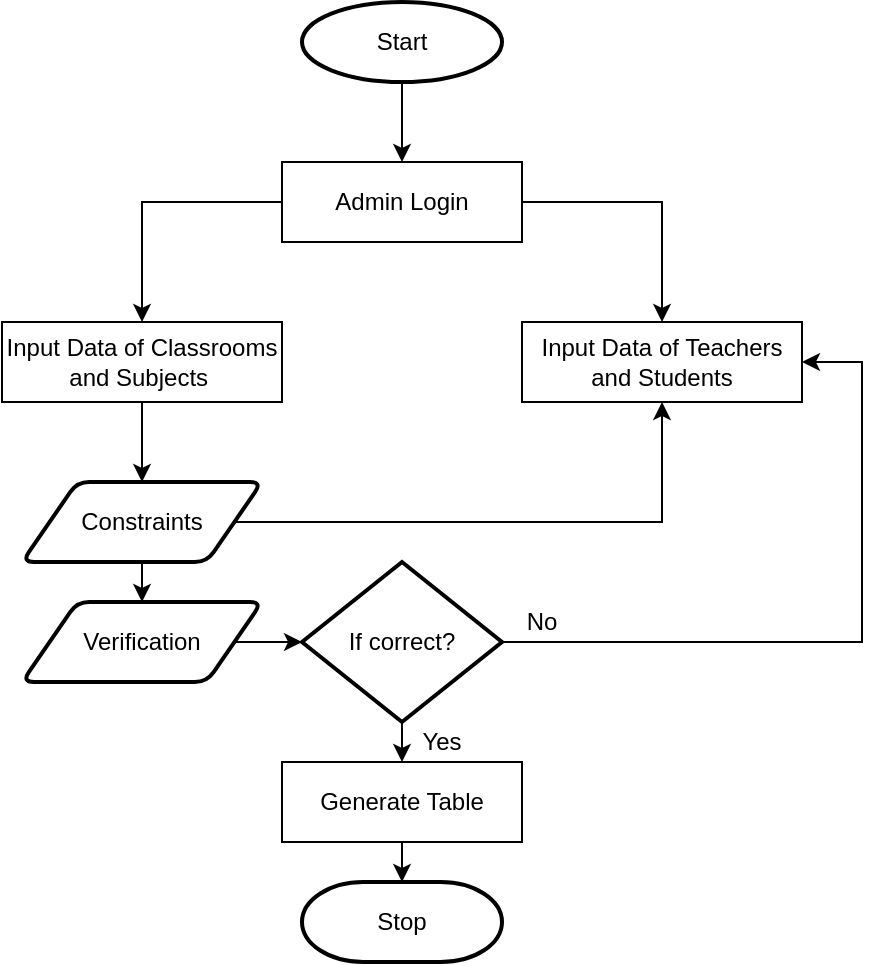 <mxfile version="12.9.7" type="github"><diagram id="C5RBs43oDa-KdzZeNtuy" name="Page-1"><mxGraphModel dx="716" dy="366" grid="1" gridSize="10" guides="1" tooltips="1" connect="1" arrows="1" fold="1" page="1" pageScale="1" pageWidth="827" pageHeight="1169" math="0" shadow="0"><root><mxCell id="WIyWlLk6GJQsqaUBKTNV-0"/><mxCell id="WIyWlLk6GJQsqaUBKTNV-1" parent="WIyWlLk6GJQsqaUBKTNV-0"/><mxCell id="lkXcq8OgRT18HvVuZhZ2-39" value="" style="edgeStyle=orthogonalEdgeStyle;rounded=0;orthogonalLoop=1;jettySize=auto;html=1;" edge="1" parent="WIyWlLk6GJQsqaUBKTNV-1" source="lkXcq8OgRT18HvVuZhZ2-37" target="lkXcq8OgRT18HvVuZhZ2-38"><mxGeometry relative="1" as="geometry"/></mxCell><mxCell id="lkXcq8OgRT18HvVuZhZ2-37" value="Start" style="strokeWidth=2;html=1;shape=mxgraph.flowchart.start_1;whiteSpace=wrap;" vertex="1" parent="WIyWlLk6GJQsqaUBKTNV-1"><mxGeometry x="290" y="400" width="100" height="40" as="geometry"/></mxCell><mxCell id="lkXcq8OgRT18HvVuZhZ2-38" value="Admin Login" style="rounded=0;whiteSpace=wrap;html=1;" vertex="1" parent="WIyWlLk6GJQsqaUBKTNV-1"><mxGeometry x="280" y="480" width="120" height="40" as="geometry"/></mxCell><mxCell id="lkXcq8OgRT18HvVuZhZ2-47" value="" style="edgeStyle=orthogonalEdgeStyle;rounded=0;orthogonalLoop=1;jettySize=auto;html=1;" edge="1" parent="WIyWlLk6GJQsqaUBKTNV-1" source="lkXcq8OgRT18HvVuZhZ2-40" target="lkXcq8OgRT18HvVuZhZ2-44"><mxGeometry relative="1" as="geometry"/></mxCell><mxCell id="lkXcq8OgRT18HvVuZhZ2-40" value="Input Data of Classrooms and Subjects&amp;nbsp;" style="rounded=0;whiteSpace=wrap;html=1;" vertex="1" parent="WIyWlLk6GJQsqaUBKTNV-1"><mxGeometry x="140" y="560" width="140" height="40" as="geometry"/></mxCell><mxCell id="lkXcq8OgRT18HvVuZhZ2-41" value="Input Data of Teachers and Students" style="rounded=0;whiteSpace=wrap;html=1;" vertex="1" parent="WIyWlLk6GJQsqaUBKTNV-1"><mxGeometry x="400" y="560" width="140" height="40" as="geometry"/></mxCell><mxCell id="lkXcq8OgRT18HvVuZhZ2-42" value="" style="endArrow=classic;html=1;exitX=1;exitY=0.5;exitDx=0;exitDy=0;entryX=0.5;entryY=0;entryDx=0;entryDy=0;rounded=0;" edge="1" parent="WIyWlLk6GJQsqaUBKTNV-1" source="lkXcq8OgRT18HvVuZhZ2-38" target="lkXcq8OgRT18HvVuZhZ2-41"><mxGeometry width="50" height="50" relative="1" as="geometry"><mxPoint x="380" y="550" as="sourcePoint"/><mxPoint x="430" y="500" as="targetPoint"/><Array as="points"><mxPoint x="470" y="500"/></Array></mxGeometry></mxCell><mxCell id="lkXcq8OgRT18HvVuZhZ2-43" value="" style="endArrow=classic;html=1;exitX=0;exitY=0.5;exitDx=0;exitDy=0;entryX=0.5;entryY=0;entryDx=0;entryDy=0;rounded=0;" edge="1" parent="WIyWlLk6GJQsqaUBKTNV-1" source="lkXcq8OgRT18HvVuZhZ2-38" target="lkXcq8OgRT18HvVuZhZ2-40"><mxGeometry width="50" height="50" relative="1" as="geometry"><mxPoint x="260" y="560" as="sourcePoint"/><mxPoint x="310" y="510" as="targetPoint"/><Array as="points"><mxPoint x="210" y="500"/></Array></mxGeometry></mxCell><mxCell id="lkXcq8OgRT18HvVuZhZ2-46" value="" style="edgeStyle=orthogonalEdgeStyle;rounded=0;orthogonalLoop=1;jettySize=auto;html=1;entryX=0.5;entryY=1;entryDx=0;entryDy=0;" edge="1" parent="WIyWlLk6GJQsqaUBKTNV-1" source="lkXcq8OgRT18HvVuZhZ2-44" target="lkXcq8OgRT18HvVuZhZ2-41"><mxGeometry relative="1" as="geometry"><mxPoint x="361.5" y="730.0" as="targetPoint"/></mxGeometry></mxCell><mxCell id="lkXcq8OgRT18HvVuZhZ2-44" value="Constraints" style="shape=parallelogram;html=1;strokeWidth=2;perimeter=parallelogramPerimeter;whiteSpace=wrap;rounded=1;arcSize=12;size=0.23;" vertex="1" parent="WIyWlLk6GJQsqaUBKTNV-1"><mxGeometry x="150" y="640" width="120" height="40" as="geometry"/></mxCell><mxCell id="lkXcq8OgRT18HvVuZhZ2-55" value="Generate Table" style="rounded=0;whiteSpace=wrap;html=1;" vertex="1" parent="WIyWlLk6GJQsqaUBKTNV-1"><mxGeometry x="280" y="780" width="120" height="40" as="geometry"/></mxCell><mxCell id="lkXcq8OgRT18HvVuZhZ2-56" value="" style="endArrow=classic;html=1;exitX=0.5;exitY=1;exitDx=0;exitDy=0;exitPerimeter=0;entryX=0.5;entryY=0;entryDx=0;entryDy=0;" edge="1" parent="WIyWlLk6GJQsqaUBKTNV-1" source="lkXcq8OgRT18HvVuZhZ2-59" target="lkXcq8OgRT18HvVuZhZ2-55"><mxGeometry width="50" height="50" relative="1" as="geometry"><mxPoint x="260" y="800" as="sourcePoint"/><mxPoint x="400" y="720" as="targetPoint"/></mxGeometry></mxCell><mxCell id="lkXcq8OgRT18HvVuZhZ2-57" value="Stop" style="strokeWidth=2;html=1;shape=mxgraph.flowchart.terminator;whiteSpace=wrap;" vertex="1" parent="WIyWlLk6GJQsqaUBKTNV-1"><mxGeometry x="290" y="840" width="100" height="40" as="geometry"/></mxCell><mxCell id="lkXcq8OgRT18HvVuZhZ2-58" value="" style="endArrow=classic;html=1;entryX=0.5;entryY=0;entryDx=0;entryDy=0;entryPerimeter=0;exitX=0.5;exitY=1;exitDx=0;exitDy=0;" edge="1" parent="WIyWlLk6GJQsqaUBKTNV-1" source="lkXcq8OgRT18HvVuZhZ2-55" target="lkXcq8OgRT18HvVuZhZ2-57"><mxGeometry width="50" height="50" relative="1" as="geometry"><mxPoint x="310" y="820" as="sourcePoint"/><mxPoint x="360" y="770" as="targetPoint"/></mxGeometry></mxCell><mxCell id="lkXcq8OgRT18HvVuZhZ2-59" value="If correct?" style="strokeWidth=2;html=1;shape=mxgraph.flowchart.decision;whiteSpace=wrap;fontFamily=Helvetica;align=center;" vertex="1" parent="WIyWlLk6GJQsqaUBKTNV-1"><mxGeometry x="290" y="680" width="100" height="80" as="geometry"/></mxCell><mxCell id="lkXcq8OgRT18HvVuZhZ2-61" value="Verification" style="shape=parallelogram;html=1;strokeWidth=2;perimeter=parallelogramPerimeter;whiteSpace=wrap;rounded=1;arcSize=12;size=0.23;" vertex="1" parent="WIyWlLk6GJQsqaUBKTNV-1"><mxGeometry x="150" y="700" width="120" height="40" as="geometry"/></mxCell><mxCell id="lkXcq8OgRT18HvVuZhZ2-62" value="" style="endArrow=classic;html=1;fontFamily=Helvetica;exitX=0.5;exitY=1;exitDx=0;exitDy=0;entryX=0.5;entryY=0;entryDx=0;entryDy=0;" edge="1" parent="WIyWlLk6GJQsqaUBKTNV-1" source="lkXcq8OgRT18HvVuZhZ2-44" target="lkXcq8OgRT18HvVuZhZ2-61"><mxGeometry width="50" height="50" relative="1" as="geometry"><mxPoint x="180" y="740" as="sourcePoint"/><mxPoint x="230" y="690" as="targetPoint"/></mxGeometry></mxCell><mxCell id="lkXcq8OgRT18HvVuZhZ2-63" value="" style="endArrow=classic;html=1;fontFamily=Helvetica;entryX=0;entryY=0.5;entryDx=0;entryDy=0;entryPerimeter=0;exitX=1;exitY=0.5;exitDx=0;exitDy=0;" edge="1" parent="WIyWlLk6GJQsqaUBKTNV-1" source="lkXcq8OgRT18HvVuZhZ2-61" target="lkXcq8OgRT18HvVuZhZ2-59"><mxGeometry width="50" height="50" relative="1" as="geometry"><mxPoint x="180" y="780" as="sourcePoint"/><mxPoint x="230" y="730" as="targetPoint"/></mxGeometry></mxCell><mxCell id="lkXcq8OgRT18HvVuZhZ2-67" value="" style="endArrow=classic;html=1;fontFamily=Helvetica;exitX=1;exitY=0.5;exitDx=0;exitDy=0;exitPerimeter=0;entryX=1;entryY=0.5;entryDx=0;entryDy=0;rounded=0;" edge="1" parent="WIyWlLk6GJQsqaUBKTNV-1" source="lkXcq8OgRT18HvVuZhZ2-59" target="lkXcq8OgRT18HvVuZhZ2-41"><mxGeometry width="50" height="50" relative="1" as="geometry"><mxPoint x="380" y="680" as="sourcePoint"/><mxPoint x="430" y="630" as="targetPoint"/><Array as="points"><mxPoint x="570" y="720"/><mxPoint x="570" y="650"/><mxPoint x="570" y="580"/></Array></mxGeometry></mxCell><mxCell id="lkXcq8OgRT18HvVuZhZ2-68" value="Yes" style="text;html=1;strokeColor=none;fillColor=none;align=center;verticalAlign=middle;whiteSpace=wrap;rounded=0;fontFamily=Helvetica;" vertex="1" parent="WIyWlLk6GJQsqaUBKTNV-1"><mxGeometry x="340" y="760" width="40" height="20" as="geometry"/></mxCell><mxCell id="lkXcq8OgRT18HvVuZhZ2-69" value="No" style="text;html=1;strokeColor=none;fillColor=none;align=center;verticalAlign=middle;whiteSpace=wrap;rounded=0;fontFamily=Helvetica;" vertex="1" parent="WIyWlLk6GJQsqaUBKTNV-1"><mxGeometry x="390" y="700" width="40" height="20" as="geometry"/></mxCell></root></mxGraphModel></diagram></mxfile>